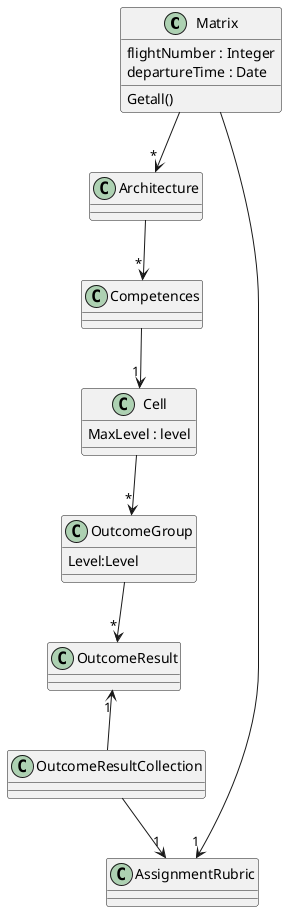 @startuml
class Matrix {
   flightNumber : Integer
   departureTime : Date
   Getall()
}

class Cell{
MaxLevel : level
}

class OutcomeGroup{
Level:Level
}


Matrix --> "*" Architecture

Architecture --> "*" Competences
Competences  --> "1" Cell
Cell --> "*" OutcomeGroup
OutcomeGroup --> "*" OutcomeResult
OutcomeResult "1"<-- OutcomeResultCollection
OutcomeResultCollection --> "1" AssignmentRubric

Matrix --> "1" AssignmentRubric

@enduml

